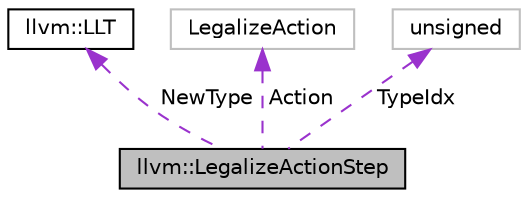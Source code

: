 digraph "llvm::LegalizeActionStep"
{
 // LATEX_PDF_SIZE
  bgcolor="transparent";
  edge [fontname="Helvetica",fontsize="10",labelfontname="Helvetica",labelfontsize="10"];
  node [fontname="Helvetica",fontsize="10",shape=record];
  Node1 [label="llvm::LegalizeActionStep",height=0.2,width=0.4,color="black", fillcolor="grey75", style="filled", fontcolor="black",tooltip="The result of a query."];
  Node2 -> Node1 [dir="back",color="darkorchid3",fontsize="10",style="dashed",label=" NewType" ,fontname="Helvetica"];
  Node2 [label="llvm::LLT",height=0.2,width=0.4,color="black",URL="$classllvm_1_1LLT.html",tooltip=" "];
  Node3 -> Node1 [dir="back",color="darkorchid3",fontsize="10",style="dashed",label=" Action" ,fontname="Helvetica"];
  Node3 [label="LegalizeAction",height=0.2,width=0.4,color="grey75",tooltip=" "];
  Node4 -> Node1 [dir="back",color="darkorchid3",fontsize="10",style="dashed",label=" TypeIdx" ,fontname="Helvetica"];
  Node4 [label="unsigned",height=0.2,width=0.4,color="grey75",tooltip=" "];
}
